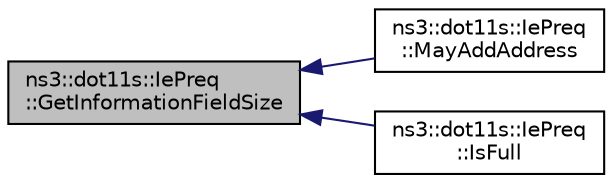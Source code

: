 digraph "ns3::dot11s::IePreq::GetInformationFieldSize"
{
  edge [fontname="Helvetica",fontsize="10",labelfontname="Helvetica",labelfontsize="10"];
  node [fontname="Helvetica",fontsize="10",shape=record];
  rankdir="LR";
  Node1 [label="ns3::dot11s::IePreq\l::GetInformationFieldSize",height=0.2,width=0.4,color="black", fillcolor="grey75", style="filled", fontcolor="black"];
  Node1 -> Node2 [dir="back",color="midnightblue",fontsize="10",style="solid"];
  Node2 [label="ns3::dot11s::IePreq\l::MayAddAddress",height=0.2,width=0.4,color="black", fillcolor="white", style="filled",URL="$da/d9b/classns3_1_1dot11s_1_1IePreq.html#ab1dd432aafda0b9975921b7531d3c35a",tooltip="Checks that preq&#39;s originator address equals to originator, and this preq is not proactive. "];
  Node1 -> Node3 [dir="back",color="midnightblue",fontsize="10",style="solid"];
  Node3 [label="ns3::dot11s::IePreq\l::IsFull",height=0.2,width=0.4,color="black", fillcolor="white", style="filled",URL="$da/d9b/classns3_1_1dot11s_1_1IePreq.html#adc22373fccf78716c5da41965cd1b8d8"];
}
